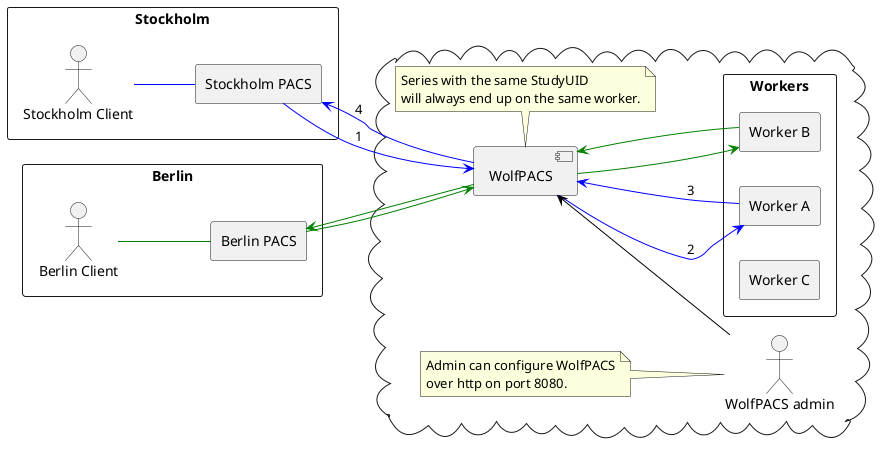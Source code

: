 @startuml
left to right direction
skinparam packageStyle rectangle

package Stockholm {
actor "Stockholm Client" as S_CLIENT
agent "Stockholm PACS" as S_PACS
}

package Berlin {
actor "Berlin Client" as B_CLIENT
agent "Berlin PACS" as B_PACS
}

cloud {

component "WolfPACS" as WP

package Workers {
	agent "Worker A" as WA
	agent "Worker B" as WB
	agent "Worker C" as WC
}

note bottom of WP
     Series with the same StudyUID
     will always end up on the same worker.
end note

actor "WolfPACS admin" as ADMIN

note left of ADMIN
     Admin can configure WolfPACS
     over http on port 8080.
end note
}

S_CLIENT -[#blue]- S_PACS

S_PACS -[#blue]-> WP : 1

WP -[#blue]-> WA : 2

WP <-[#blue]- WA : 3

WP -[#blue]-> S_PACS : 4

B_CLIENT -[#green]- B_PACS

B_PACS -[#green]-> WP

WP -[#green]-> WB

WP <-[#green]- WB

WP -[#green]-> B_PACS

WP <-[#black]- ADMIN

@enduml
